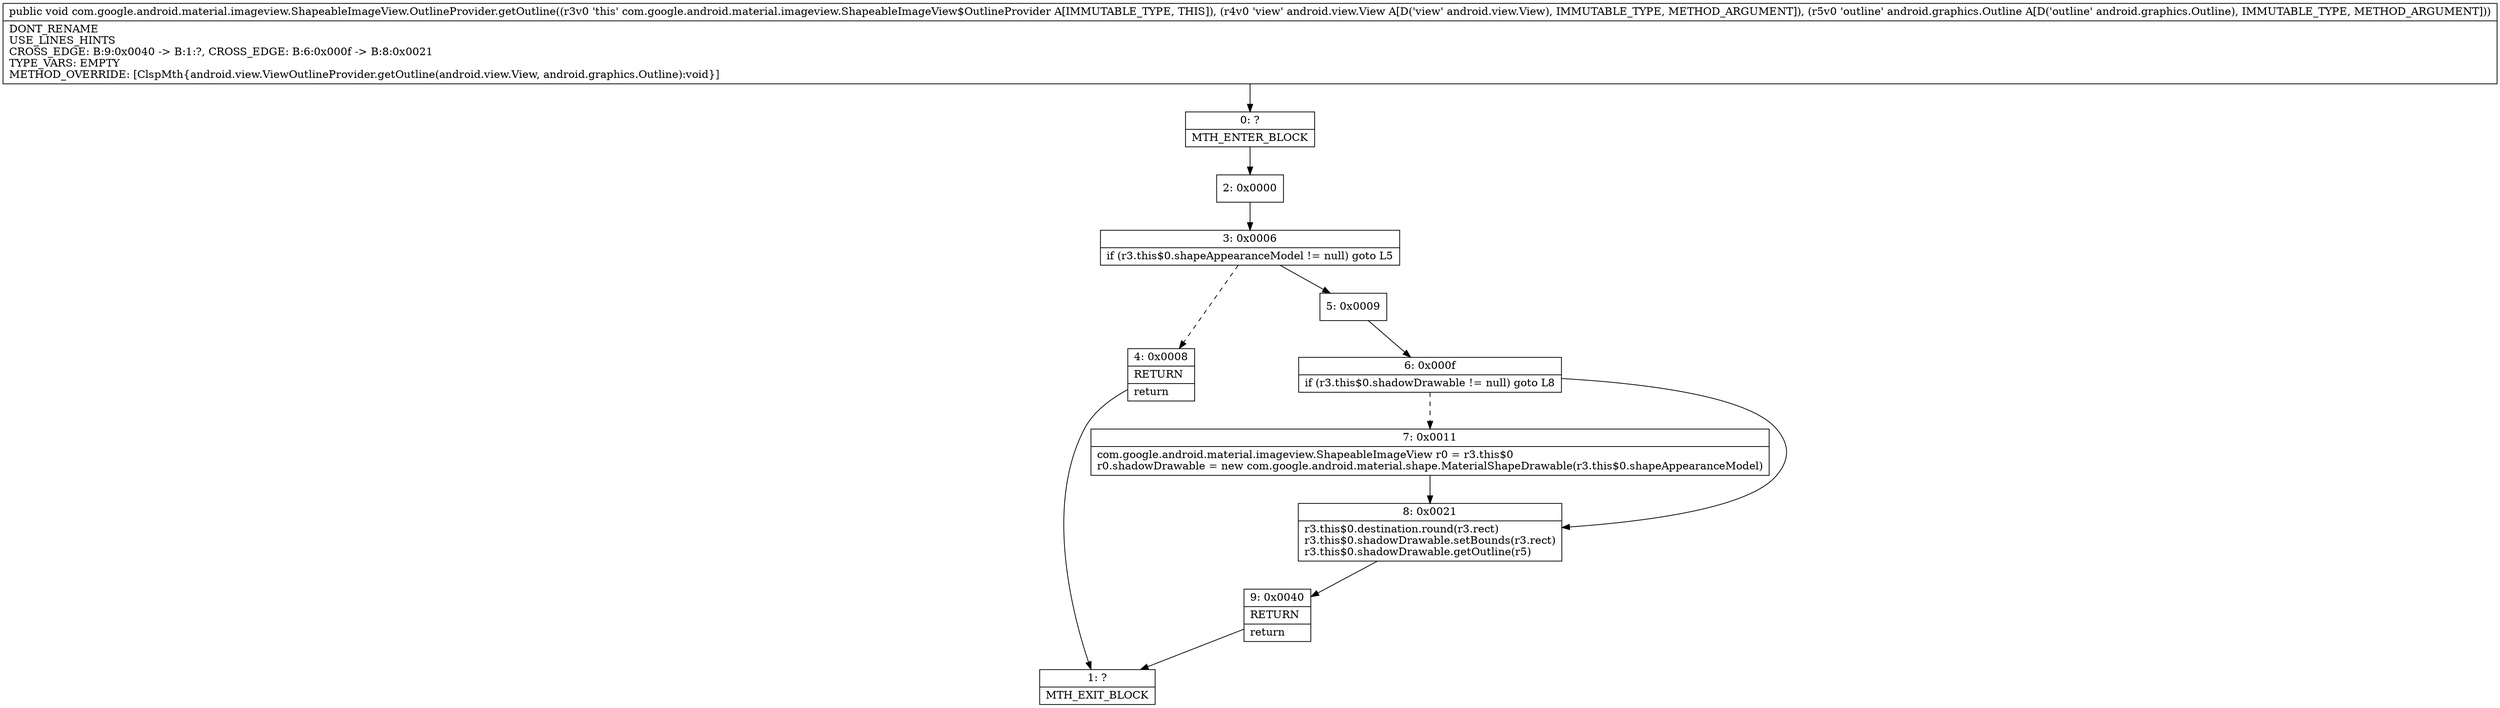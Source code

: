 digraph "CFG forcom.google.android.material.imageview.ShapeableImageView.OutlineProvider.getOutline(Landroid\/view\/View;Landroid\/graphics\/Outline;)V" {
Node_0 [shape=record,label="{0\:\ ?|MTH_ENTER_BLOCK\l}"];
Node_2 [shape=record,label="{2\:\ 0x0000}"];
Node_3 [shape=record,label="{3\:\ 0x0006|if (r3.this$0.shapeAppearanceModel != null) goto L5\l}"];
Node_4 [shape=record,label="{4\:\ 0x0008|RETURN\l|return\l}"];
Node_1 [shape=record,label="{1\:\ ?|MTH_EXIT_BLOCK\l}"];
Node_5 [shape=record,label="{5\:\ 0x0009}"];
Node_6 [shape=record,label="{6\:\ 0x000f|if (r3.this$0.shadowDrawable != null) goto L8\l}"];
Node_7 [shape=record,label="{7\:\ 0x0011|com.google.android.material.imageview.ShapeableImageView r0 = r3.this$0\lr0.shadowDrawable = new com.google.android.material.shape.MaterialShapeDrawable(r3.this$0.shapeAppearanceModel)\l}"];
Node_8 [shape=record,label="{8\:\ 0x0021|r3.this$0.destination.round(r3.rect)\lr3.this$0.shadowDrawable.setBounds(r3.rect)\lr3.this$0.shadowDrawable.getOutline(r5)\l}"];
Node_9 [shape=record,label="{9\:\ 0x0040|RETURN\l|return\l}"];
MethodNode[shape=record,label="{public void com.google.android.material.imageview.ShapeableImageView.OutlineProvider.getOutline((r3v0 'this' com.google.android.material.imageview.ShapeableImageView$OutlineProvider A[IMMUTABLE_TYPE, THIS]), (r4v0 'view' android.view.View A[D('view' android.view.View), IMMUTABLE_TYPE, METHOD_ARGUMENT]), (r5v0 'outline' android.graphics.Outline A[D('outline' android.graphics.Outline), IMMUTABLE_TYPE, METHOD_ARGUMENT]))  | DONT_RENAME\lUSE_LINES_HINTS\lCROSS_EDGE: B:9:0x0040 \-\> B:1:?, CROSS_EDGE: B:6:0x000f \-\> B:8:0x0021\lTYPE_VARS: EMPTY\lMETHOD_OVERRIDE: [ClspMth\{android.view.ViewOutlineProvider.getOutline(android.view.View, android.graphics.Outline):void\}]\l}"];
MethodNode -> Node_0;Node_0 -> Node_2;
Node_2 -> Node_3;
Node_3 -> Node_4[style=dashed];
Node_3 -> Node_5;
Node_4 -> Node_1;
Node_5 -> Node_6;
Node_6 -> Node_7[style=dashed];
Node_6 -> Node_8;
Node_7 -> Node_8;
Node_8 -> Node_9;
Node_9 -> Node_1;
}

